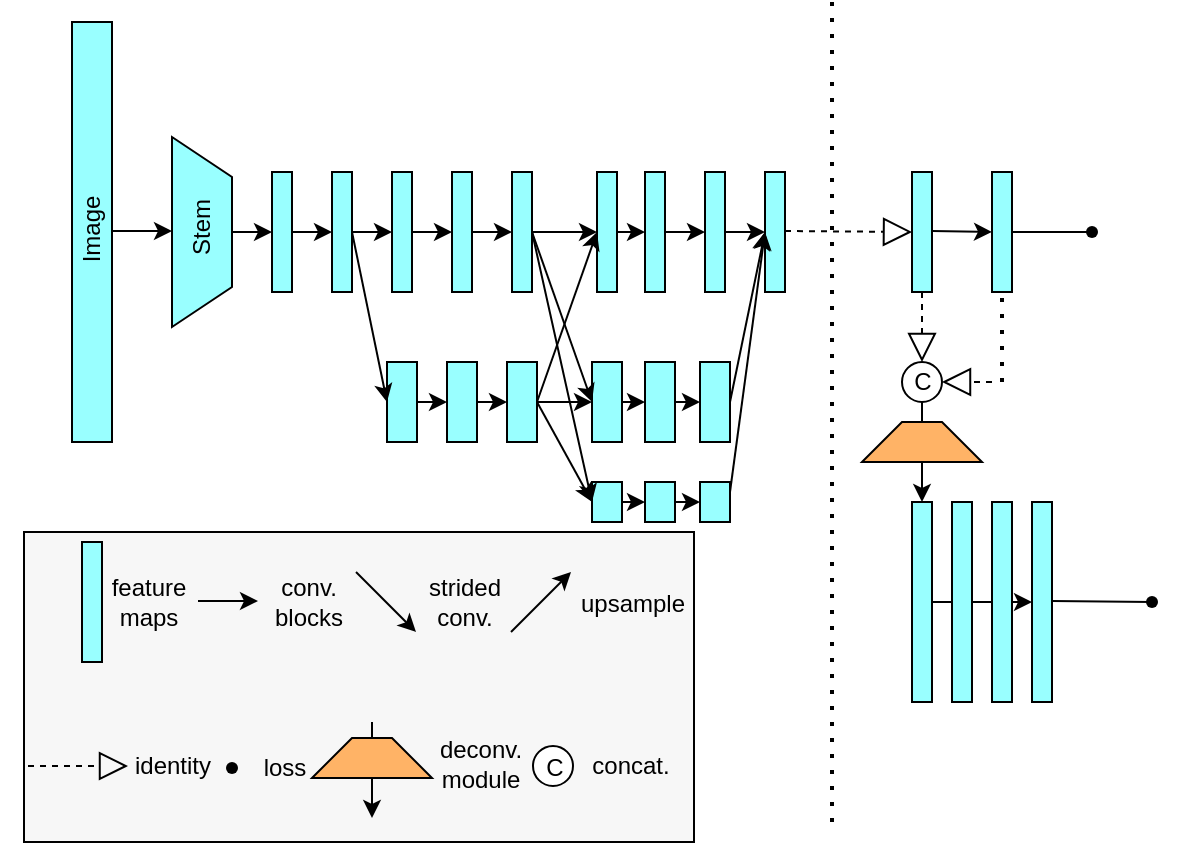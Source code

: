 <mxfile version="20.5.1" type="github">
  <diagram id="y7Tzce6V953UnGqiBODy" name="第 1 页">
    <mxGraphModel dx="704" dy="633" grid="1" gridSize="10" guides="1" tooltips="1" connect="1" arrows="1" fold="1" page="1" pageScale="1" pageWidth="827" pageHeight="1169" math="0" shadow="0">
      <root>
        <mxCell id="0" />
        <mxCell id="1" parent="0" />
        <mxCell id="uJVuhmTzln1EmqS2y94v-161" value="" style="rounded=0;whiteSpace=wrap;html=1;fillColor=#F7F7F7;" vertex="1" parent="1">
          <mxGeometry x="46" y="435" width="335" height="155" as="geometry" />
        </mxCell>
        <mxCell id="uJVuhmTzln1EmqS2y94v-1" value="" style="rounded=0;whiteSpace=wrap;html=1;fillColor=#99FFFF;" vertex="1" parent="1">
          <mxGeometry x="70" y="180" width="20" height="210" as="geometry" />
        </mxCell>
        <mxCell id="uJVuhmTzln1EmqS2y94v-39" style="edgeStyle=orthogonalEdgeStyle;rounded=0;orthogonalLoop=1;jettySize=auto;html=1;exitX=0.5;exitY=0;exitDx=0;exitDy=0;entryX=0;entryY=0.5;entryDx=0;entryDy=0;" edge="1" parent="1" source="uJVuhmTzln1EmqS2y94v-5" target="uJVuhmTzln1EmqS2y94v-26">
          <mxGeometry relative="1" as="geometry" />
        </mxCell>
        <mxCell id="uJVuhmTzln1EmqS2y94v-5" value="" style="shape=trapezoid;perimeter=trapezoidPerimeter;whiteSpace=wrap;html=1;fixedSize=1;direction=south;fillColor=#99FFFF;" vertex="1" parent="1">
          <mxGeometry x="120" y="237.5" width="30" height="95" as="geometry" />
        </mxCell>
        <mxCell id="uJVuhmTzln1EmqS2y94v-8" value="" style="endArrow=classic;html=1;rounded=0;exitX=1;exitY=0.5;exitDx=0;exitDy=0;" edge="1" parent="1">
          <mxGeometry width="50" height="50" relative="1" as="geometry">
            <mxPoint x="90" y="284.5" as="sourcePoint" />
            <mxPoint x="120" y="284.5" as="targetPoint" />
          </mxGeometry>
        </mxCell>
        <mxCell id="uJVuhmTzln1EmqS2y94v-20" value="" style="endArrow=classic;html=1;rounded=0;exitX=1;exitY=0.5;exitDx=0;exitDy=0;entryX=0;entryY=0.5;entryDx=0;entryDy=0;" edge="1" parent="1" target="uJVuhmTzln1EmqS2y94v-95">
          <mxGeometry width="50" height="50" relative="1" as="geometry">
            <mxPoint x="500" y="284.5" as="sourcePoint" />
            <mxPoint x="520" y="285" as="targetPoint" />
          </mxGeometry>
        </mxCell>
        <mxCell id="uJVuhmTzln1EmqS2y94v-40" style="edgeStyle=orthogonalEdgeStyle;rounded=0;orthogonalLoop=1;jettySize=auto;html=1;exitX=1;exitY=0.5;exitDx=0;exitDy=0;entryX=0;entryY=0.5;entryDx=0;entryDy=0;" edge="1" parent="1" source="uJVuhmTzln1EmqS2y94v-26" target="uJVuhmTzln1EmqS2y94v-30">
          <mxGeometry relative="1" as="geometry" />
        </mxCell>
        <mxCell id="uJVuhmTzln1EmqS2y94v-26" value="" style="rounded=0;whiteSpace=wrap;html=1;fillColor=#99FFFF;" vertex="1" parent="1">
          <mxGeometry x="170" y="255" width="10" height="60" as="geometry" />
        </mxCell>
        <mxCell id="uJVuhmTzln1EmqS2y94v-62" style="edgeStyle=orthogonalEdgeStyle;rounded=0;orthogonalLoop=1;jettySize=auto;html=1;exitX=1;exitY=0.5;exitDx=0;exitDy=0;entryX=0;entryY=0.5;entryDx=0;entryDy=0;" edge="1" parent="1" source="uJVuhmTzln1EmqS2y94v-29" target="uJVuhmTzln1EmqS2y94v-52">
          <mxGeometry relative="1" as="geometry" />
        </mxCell>
        <mxCell id="uJVuhmTzln1EmqS2y94v-29" value="" style="rounded=0;whiteSpace=wrap;html=1;fillColor=#99FFFF;" vertex="1" parent="1">
          <mxGeometry x="227.5" y="350" width="15" height="40" as="geometry" />
        </mxCell>
        <mxCell id="uJVuhmTzln1EmqS2y94v-41" style="edgeStyle=orthogonalEdgeStyle;rounded=0;orthogonalLoop=1;jettySize=auto;html=1;exitX=1;exitY=0.5;exitDx=0;exitDy=0;entryX=0;entryY=0.5;entryDx=0;entryDy=0;" edge="1" parent="1" source="uJVuhmTzln1EmqS2y94v-30" target="uJVuhmTzln1EmqS2y94v-31">
          <mxGeometry relative="1" as="geometry" />
        </mxCell>
        <mxCell id="uJVuhmTzln1EmqS2y94v-30" value="" style="rounded=0;whiteSpace=wrap;html=1;fillColor=#99FFFF;" vertex="1" parent="1">
          <mxGeometry x="200" y="255" width="10" height="60" as="geometry" />
        </mxCell>
        <mxCell id="uJVuhmTzln1EmqS2y94v-42" style="edgeStyle=orthogonalEdgeStyle;rounded=0;orthogonalLoop=1;jettySize=auto;html=1;exitX=1;exitY=0.5;exitDx=0;exitDy=0;entryX=0;entryY=0.5;entryDx=0;entryDy=0;" edge="1" parent="1" source="uJVuhmTzln1EmqS2y94v-31" target="uJVuhmTzln1EmqS2y94v-32">
          <mxGeometry relative="1" as="geometry" />
        </mxCell>
        <mxCell id="uJVuhmTzln1EmqS2y94v-31" value="" style="rounded=0;whiteSpace=wrap;html=1;fillColor=#99FFFF;" vertex="1" parent="1">
          <mxGeometry x="230" y="255" width="10" height="60" as="geometry" />
        </mxCell>
        <mxCell id="uJVuhmTzln1EmqS2y94v-43" style="edgeStyle=orthogonalEdgeStyle;rounded=0;orthogonalLoop=1;jettySize=auto;html=1;exitX=1;exitY=0.5;exitDx=0;exitDy=0;entryX=0;entryY=0.5;entryDx=0;entryDy=0;" edge="1" parent="1" source="uJVuhmTzln1EmqS2y94v-32" target="uJVuhmTzln1EmqS2y94v-33">
          <mxGeometry relative="1" as="geometry" />
        </mxCell>
        <mxCell id="uJVuhmTzln1EmqS2y94v-32" value="" style="rounded=0;whiteSpace=wrap;html=1;fillColor=#99FFFF;" vertex="1" parent="1">
          <mxGeometry x="260" y="255" width="10" height="60" as="geometry" />
        </mxCell>
        <mxCell id="uJVuhmTzln1EmqS2y94v-44" style="edgeStyle=orthogonalEdgeStyle;rounded=0;orthogonalLoop=1;jettySize=auto;html=1;exitX=1;exitY=0.5;exitDx=0;exitDy=0;entryX=0;entryY=0.5;entryDx=0;entryDy=0;" edge="1" parent="1" source="uJVuhmTzln1EmqS2y94v-33" target="uJVuhmTzln1EmqS2y94v-34">
          <mxGeometry relative="1" as="geometry" />
        </mxCell>
        <mxCell id="uJVuhmTzln1EmqS2y94v-33" value="" style="rounded=0;whiteSpace=wrap;html=1;fillColor=#99FFFF;" vertex="1" parent="1">
          <mxGeometry x="290" y="255" width="10" height="60" as="geometry" />
        </mxCell>
        <mxCell id="uJVuhmTzln1EmqS2y94v-51" style="edgeStyle=orthogonalEdgeStyle;rounded=0;orthogonalLoop=1;jettySize=auto;html=1;exitX=1;exitY=0.5;exitDx=0;exitDy=0;entryX=0;entryY=0.5;entryDx=0;entryDy=0;" edge="1" parent="1" source="uJVuhmTzln1EmqS2y94v-34" target="uJVuhmTzln1EmqS2y94v-46">
          <mxGeometry relative="1" as="geometry" />
        </mxCell>
        <mxCell id="uJVuhmTzln1EmqS2y94v-34" value="" style="rounded=0;whiteSpace=wrap;html=1;fillColor=#99FFFF;" vertex="1" parent="1">
          <mxGeometry x="332.5" y="255" width="10" height="60" as="geometry" />
        </mxCell>
        <mxCell id="uJVuhmTzln1EmqS2y94v-45" style="edgeStyle=orthogonalEdgeStyle;rounded=0;orthogonalLoop=1;jettySize=auto;html=1;exitX=1;exitY=0.5;exitDx=0;exitDy=0;entryX=0;entryY=0.5;entryDx=0;entryDy=0;" edge="1" parent="1" source="uJVuhmTzln1EmqS2y94v-46" target="uJVuhmTzln1EmqS2y94v-48">
          <mxGeometry relative="1" as="geometry" />
        </mxCell>
        <mxCell id="uJVuhmTzln1EmqS2y94v-46" value="" style="rounded=0;whiteSpace=wrap;html=1;fillColor=#99FFFF;" vertex="1" parent="1">
          <mxGeometry x="356.5" y="255" width="10" height="60" as="geometry" />
        </mxCell>
        <mxCell id="uJVuhmTzln1EmqS2y94v-47" style="edgeStyle=orthogonalEdgeStyle;rounded=0;orthogonalLoop=1;jettySize=auto;html=1;exitX=1;exitY=0.5;exitDx=0;exitDy=0;entryX=0;entryY=0.5;entryDx=0;entryDy=0;" edge="1" parent="1" source="uJVuhmTzln1EmqS2y94v-48" target="uJVuhmTzln1EmqS2y94v-49">
          <mxGeometry relative="1" as="geometry" />
        </mxCell>
        <mxCell id="uJVuhmTzln1EmqS2y94v-48" value="" style="rounded=0;whiteSpace=wrap;html=1;fillColor=#99FFFF;" vertex="1" parent="1">
          <mxGeometry x="386.5" y="255" width="10" height="60" as="geometry" />
        </mxCell>
        <mxCell id="uJVuhmTzln1EmqS2y94v-49" value="" style="rounded=0;whiteSpace=wrap;html=1;fillColor=#99FFFF;" vertex="1" parent="1">
          <mxGeometry x="416.5" y="255" width="10" height="60" as="geometry" />
        </mxCell>
        <mxCell id="uJVuhmTzln1EmqS2y94v-63" style="edgeStyle=orthogonalEdgeStyle;rounded=0;orthogonalLoop=1;jettySize=auto;html=1;exitX=1;exitY=0.5;exitDx=0;exitDy=0;entryX=0;entryY=0.5;entryDx=0;entryDy=0;" edge="1" parent="1" source="uJVuhmTzln1EmqS2y94v-52" target="uJVuhmTzln1EmqS2y94v-53">
          <mxGeometry relative="1" as="geometry" />
        </mxCell>
        <mxCell id="uJVuhmTzln1EmqS2y94v-52" value="" style="rounded=0;whiteSpace=wrap;html=1;fillColor=#99FFFF;" vertex="1" parent="1">
          <mxGeometry x="257.5" y="350" width="15" height="40" as="geometry" />
        </mxCell>
        <mxCell id="uJVuhmTzln1EmqS2y94v-64" style="edgeStyle=orthogonalEdgeStyle;rounded=0;orthogonalLoop=1;jettySize=auto;html=1;exitX=1;exitY=0.5;exitDx=0;exitDy=0;entryX=0;entryY=0.5;entryDx=0;entryDy=0;" edge="1" parent="1" source="uJVuhmTzln1EmqS2y94v-53" target="uJVuhmTzln1EmqS2y94v-54">
          <mxGeometry relative="1" as="geometry" />
        </mxCell>
        <mxCell id="uJVuhmTzln1EmqS2y94v-53" value="" style="rounded=0;whiteSpace=wrap;html=1;fillColor=#99FFFF;" vertex="1" parent="1">
          <mxGeometry x="287.5" y="350" width="15" height="40" as="geometry" />
        </mxCell>
        <mxCell id="uJVuhmTzln1EmqS2y94v-65" style="edgeStyle=orthogonalEdgeStyle;rounded=0;orthogonalLoop=1;jettySize=auto;html=1;exitX=1;exitY=0.5;exitDx=0;exitDy=0;entryX=0;entryY=0.5;entryDx=0;entryDy=0;" edge="1" parent="1" source="uJVuhmTzln1EmqS2y94v-54" target="uJVuhmTzln1EmqS2y94v-55">
          <mxGeometry relative="1" as="geometry" />
        </mxCell>
        <mxCell id="uJVuhmTzln1EmqS2y94v-54" value="" style="rounded=0;whiteSpace=wrap;html=1;fillColor=#99FFFF;" vertex="1" parent="1">
          <mxGeometry x="330" y="350" width="15" height="40" as="geometry" />
        </mxCell>
        <mxCell id="uJVuhmTzln1EmqS2y94v-66" style="edgeStyle=orthogonalEdgeStyle;rounded=0;orthogonalLoop=1;jettySize=auto;html=1;exitX=1;exitY=0.5;exitDx=0;exitDy=0;entryX=0;entryY=0.5;entryDx=0;entryDy=0;" edge="1" parent="1" source="uJVuhmTzln1EmqS2y94v-55" target="uJVuhmTzln1EmqS2y94v-56">
          <mxGeometry relative="1" as="geometry" />
        </mxCell>
        <mxCell id="uJVuhmTzln1EmqS2y94v-55" value="" style="rounded=0;whiteSpace=wrap;html=1;fillColor=#99FFFF;" vertex="1" parent="1">
          <mxGeometry x="356.5" y="350" width="15" height="40" as="geometry" />
        </mxCell>
        <mxCell id="uJVuhmTzln1EmqS2y94v-56" value="" style="rounded=0;whiteSpace=wrap;html=1;fillColor=#99FFFF;" vertex="1" parent="1">
          <mxGeometry x="384" y="350" width="15" height="40" as="geometry" />
        </mxCell>
        <mxCell id="uJVuhmTzln1EmqS2y94v-71" style="edgeStyle=orthogonalEdgeStyle;rounded=0;orthogonalLoop=1;jettySize=auto;html=1;exitX=1;exitY=0.5;exitDx=0;exitDy=0;entryX=0;entryY=0.5;entryDx=0;entryDy=0;" edge="1" parent="1" source="uJVuhmTzln1EmqS2y94v-57" target="uJVuhmTzln1EmqS2y94v-69">
          <mxGeometry relative="1" as="geometry" />
        </mxCell>
        <mxCell id="uJVuhmTzln1EmqS2y94v-57" value="" style="rounded=0;whiteSpace=wrap;html=1;fillColor=#99FFFF;" vertex="1" parent="1">
          <mxGeometry x="330" y="410" width="15" height="20" as="geometry" />
        </mxCell>
        <mxCell id="uJVuhmTzln1EmqS2y94v-61" value="" style="endArrow=classic;html=1;rounded=0;exitX=1;exitY=0.5;exitDx=0;exitDy=0;entryX=0;entryY=0.5;entryDx=0;entryDy=0;" edge="1" parent="1" source="uJVuhmTzln1EmqS2y94v-30" target="uJVuhmTzln1EmqS2y94v-29">
          <mxGeometry width="50" height="50" relative="1" as="geometry">
            <mxPoint x="370" y="350" as="sourcePoint" />
            <mxPoint x="420" y="300" as="targetPoint" />
          </mxGeometry>
        </mxCell>
        <mxCell id="uJVuhmTzln1EmqS2y94v-72" style="edgeStyle=orthogonalEdgeStyle;rounded=0;orthogonalLoop=1;jettySize=auto;html=1;exitX=1;exitY=0.5;exitDx=0;exitDy=0;entryX=0;entryY=0.5;entryDx=0;entryDy=0;" edge="1" parent="1" source="uJVuhmTzln1EmqS2y94v-69" target="uJVuhmTzln1EmqS2y94v-70">
          <mxGeometry relative="1" as="geometry" />
        </mxCell>
        <mxCell id="uJVuhmTzln1EmqS2y94v-69" value="" style="rounded=0;whiteSpace=wrap;html=1;fillColor=#99FFFF;" vertex="1" parent="1">
          <mxGeometry x="356.5" y="410" width="15" height="20" as="geometry" />
        </mxCell>
        <mxCell id="uJVuhmTzln1EmqS2y94v-70" value="" style="rounded=0;whiteSpace=wrap;html=1;fillColor=#99FFFF;" vertex="1" parent="1">
          <mxGeometry x="384" y="410" width="15" height="20" as="geometry" />
        </mxCell>
        <mxCell id="uJVuhmTzln1EmqS2y94v-118" style="edgeStyle=orthogonalEdgeStyle;rounded=0;orthogonalLoop=1;jettySize=auto;html=1;exitX=1;exitY=0.5;exitDx=0;exitDy=0;entryX=0;entryY=0.5;entryDx=0;entryDy=0;" edge="1" parent="1" source="uJVuhmTzln1EmqS2y94v-75" target="uJVuhmTzln1EmqS2y94v-115">
          <mxGeometry relative="1" as="geometry" />
        </mxCell>
        <mxCell id="uJVuhmTzln1EmqS2y94v-75" value="" style="rounded=0;whiteSpace=wrap;html=1;fillColor=#99FFFF;" vertex="1" parent="1">
          <mxGeometry x="490" y="420" width="10" height="100" as="geometry" />
        </mxCell>
        <mxCell id="uJVuhmTzln1EmqS2y94v-76" value="" style="endArrow=classic;html=1;rounded=0;exitX=1;exitY=0.5;exitDx=0;exitDy=0;entryX=0;entryY=0.5;entryDx=0;entryDy=0;" edge="1" parent="1" source="uJVuhmTzln1EmqS2y94v-33" target="uJVuhmTzln1EmqS2y94v-54">
          <mxGeometry width="50" height="50" relative="1" as="geometry">
            <mxPoint x="370" y="350" as="sourcePoint" />
            <mxPoint x="420" y="300" as="targetPoint" />
          </mxGeometry>
        </mxCell>
        <mxCell id="uJVuhmTzln1EmqS2y94v-77" value="" style="endArrow=classic;html=1;rounded=0;exitX=1;exitY=0.5;exitDx=0;exitDy=0;entryX=0;entryY=0.5;entryDx=0;entryDy=0;" edge="1" parent="1" source="uJVuhmTzln1EmqS2y94v-33" target="uJVuhmTzln1EmqS2y94v-57">
          <mxGeometry width="50" height="50" relative="1" as="geometry">
            <mxPoint x="370" y="350" as="sourcePoint" />
            <mxPoint x="420" y="300" as="targetPoint" />
          </mxGeometry>
        </mxCell>
        <mxCell id="uJVuhmTzln1EmqS2y94v-78" value="" style="endArrow=classic;html=1;rounded=0;exitX=1;exitY=0.5;exitDx=0;exitDy=0;entryX=0;entryY=0.5;entryDx=0;entryDy=0;" edge="1" parent="1" source="uJVuhmTzln1EmqS2y94v-53" target="uJVuhmTzln1EmqS2y94v-34">
          <mxGeometry width="50" height="50" relative="1" as="geometry">
            <mxPoint x="370" y="350" as="sourcePoint" />
            <mxPoint x="420" y="300" as="targetPoint" />
          </mxGeometry>
        </mxCell>
        <mxCell id="uJVuhmTzln1EmqS2y94v-79" value="" style="endArrow=classic;html=1;rounded=0;exitX=1;exitY=0.5;exitDx=0;exitDy=0;entryX=0;entryY=0.5;entryDx=0;entryDy=0;" edge="1" parent="1" source="uJVuhmTzln1EmqS2y94v-53" target="uJVuhmTzln1EmqS2y94v-57">
          <mxGeometry width="50" height="50" relative="1" as="geometry">
            <mxPoint x="370" y="350" as="sourcePoint" />
            <mxPoint x="420" y="300" as="targetPoint" />
          </mxGeometry>
        </mxCell>
        <mxCell id="uJVuhmTzln1EmqS2y94v-81" value="" style="endArrow=classic;html=1;rounded=0;exitX=1;exitY=0.5;exitDx=0;exitDy=0;entryX=0;entryY=0.5;entryDx=0;entryDy=0;" edge="1" parent="1" source="uJVuhmTzln1EmqS2y94v-56" target="uJVuhmTzln1EmqS2y94v-49">
          <mxGeometry width="50" height="50" relative="1" as="geometry">
            <mxPoint x="382.5" y="350" as="sourcePoint" />
            <mxPoint x="432.5" y="300" as="targetPoint" />
          </mxGeometry>
        </mxCell>
        <mxCell id="uJVuhmTzln1EmqS2y94v-82" value="" style="endArrow=classic;html=1;rounded=0;exitX=1;exitY=0.25;exitDx=0;exitDy=0;entryX=0;entryY=0.5;entryDx=0;entryDy=0;" edge="1" parent="1" source="uJVuhmTzln1EmqS2y94v-70" target="uJVuhmTzln1EmqS2y94v-49">
          <mxGeometry width="50" height="50" relative="1" as="geometry">
            <mxPoint x="382.5" y="350" as="sourcePoint" />
            <mxPoint x="432.5" y="300" as="targetPoint" />
          </mxGeometry>
        </mxCell>
        <mxCell id="uJVuhmTzln1EmqS2y94v-89" value="" style="endArrow=block;dashed=1;endFill=0;endSize=12;html=1;rounded=0;" edge="1" parent="1">
          <mxGeometry width="160" relative="1" as="geometry">
            <mxPoint x="426.5" y="284.5" as="sourcePoint" />
            <mxPoint x="490" y="285" as="targetPoint" />
          </mxGeometry>
        </mxCell>
        <mxCell id="uJVuhmTzln1EmqS2y94v-90" value="" style="endArrow=none;dashed=1;html=1;dashPattern=1 3;strokeWidth=2;rounded=0;" edge="1" parent="1">
          <mxGeometry width="50" height="50" relative="1" as="geometry">
            <mxPoint x="450" y="580" as="sourcePoint" />
            <mxPoint x="450" y="170" as="targetPoint" />
          </mxGeometry>
        </mxCell>
        <mxCell id="uJVuhmTzln1EmqS2y94v-91" value="" style="rounded=0;whiteSpace=wrap;html=1;fillColor=#99FFFF;" vertex="1" parent="1">
          <mxGeometry x="490" y="255" width="10" height="60" as="geometry" />
        </mxCell>
        <mxCell id="uJVuhmTzln1EmqS2y94v-95" value="" style="rounded=0;whiteSpace=wrap;html=1;fillColor=#99FFFF;" vertex="1" parent="1">
          <mxGeometry x="530" y="255" width="10" height="60" as="geometry" />
        </mxCell>
        <mxCell id="uJVuhmTzln1EmqS2y94v-100" value="" style="shape=waypoint;sketch=0;fillStyle=solid;size=6;pointerEvents=1;points=[];fillColor=none;resizable=0;rotatable=0;perimeter=centerPerimeter;snapToPoint=1;" vertex="1" parent="1">
          <mxGeometry x="560" y="265" width="40" height="40" as="geometry" />
        </mxCell>
        <mxCell id="uJVuhmTzln1EmqS2y94v-104" value="" style="endArrow=block;dashed=1;endFill=0;endSize=12;html=1;rounded=0;exitX=0.5;exitY=1;exitDx=0;exitDy=0;" edge="1" parent="1" source="uJVuhmTzln1EmqS2y94v-91">
          <mxGeometry width="160" relative="1" as="geometry">
            <mxPoint x="510" y="380" as="sourcePoint" />
            <mxPoint x="495" y="350" as="targetPoint" />
          </mxGeometry>
        </mxCell>
        <mxCell id="uJVuhmTzln1EmqS2y94v-105" value="" style="ellipse;whiteSpace=wrap;html=1;aspect=fixed;" vertex="1" parent="1">
          <mxGeometry x="485" y="350" width="20" height="20" as="geometry" />
        </mxCell>
        <mxCell id="uJVuhmTzln1EmqS2y94v-106" value="" style="endArrow=none;dashed=1;html=1;dashPattern=1 3;strokeWidth=2;rounded=0;entryX=0.5;entryY=1;entryDx=0;entryDy=0;" edge="1" parent="1" target="uJVuhmTzln1EmqS2y94v-95">
          <mxGeometry width="50" height="50" relative="1" as="geometry">
            <mxPoint x="535" y="360" as="sourcePoint" />
            <mxPoint x="610" y="345" as="targetPoint" />
          </mxGeometry>
        </mxCell>
        <mxCell id="uJVuhmTzln1EmqS2y94v-107" value="" style="endArrow=block;dashed=1;endFill=0;endSize=12;html=1;rounded=0;entryX=1;entryY=0.5;entryDx=0;entryDy=0;" edge="1" parent="1" target="uJVuhmTzln1EmqS2y94v-105">
          <mxGeometry width="160" relative="1" as="geometry">
            <mxPoint x="530" y="360" as="sourcePoint" />
            <mxPoint x="680" y="449.5" as="targetPoint" />
          </mxGeometry>
        </mxCell>
        <mxCell id="uJVuhmTzln1EmqS2y94v-108" value="" style="endArrow=classic;html=1;rounded=0;exitX=0.5;exitY=1;exitDx=0;exitDy=0;startArrow=none;" edge="1" parent="1" source="uJVuhmTzln1EmqS2y94v-109">
          <mxGeometry width="50" height="50" relative="1" as="geometry">
            <mxPoint x="570" y="430" as="sourcePoint" />
            <mxPoint x="495" y="420" as="targetPoint" />
          </mxGeometry>
        </mxCell>
        <mxCell id="uJVuhmTzln1EmqS2y94v-109" value="" style="shape=trapezoid;perimeter=trapezoidPerimeter;whiteSpace=wrap;html=1;fixedSize=1;fillColor=#FFB366;" vertex="1" parent="1">
          <mxGeometry x="465" y="380" width="60" height="20" as="geometry" />
        </mxCell>
        <mxCell id="uJVuhmTzln1EmqS2y94v-110" value="" style="endArrow=none;html=1;rounded=0;exitX=0.5;exitY=1;exitDx=0;exitDy=0;startArrow=none;" edge="1" parent="1" source="uJVuhmTzln1EmqS2y94v-158" target="uJVuhmTzln1EmqS2y94v-109">
          <mxGeometry width="50" height="50" relative="1" as="geometry">
            <mxPoint x="495" y="370" as="sourcePoint" />
            <mxPoint x="495" y="420" as="targetPoint" />
          </mxGeometry>
        </mxCell>
        <mxCell id="uJVuhmTzln1EmqS2y94v-111" value="" style="rounded=0;whiteSpace=wrap;html=1;fillColor=#99FFFF;" vertex="1" parent="1">
          <mxGeometry x="510" y="420" width="10" height="100" as="geometry" />
        </mxCell>
        <mxCell id="uJVuhmTzln1EmqS2y94v-114" value="" style="rounded=0;whiteSpace=wrap;html=1;fillColor=#99FFFF;" vertex="1" parent="1">
          <mxGeometry x="530" y="420" width="10" height="100" as="geometry" />
        </mxCell>
        <mxCell id="uJVuhmTzln1EmqS2y94v-115" value="" style="rounded=0;whiteSpace=wrap;html=1;fillColor=#99FFFF;" vertex="1" parent="1">
          <mxGeometry x="550" y="420" width="10" height="100" as="geometry" />
        </mxCell>
        <mxCell id="uJVuhmTzln1EmqS2y94v-119" value="" style="endArrow=none;html=1;rounded=0;entryX=0.5;entryY=0.492;entryDx=0;entryDy=0;entryPerimeter=0;startArrow=none;" edge="1" parent="1" source="uJVuhmTzln1EmqS2y94v-120">
          <mxGeometry width="50" height="50" relative="1" as="geometry">
            <mxPoint x="560" y="469.5" as="sourcePoint" />
            <mxPoint x="610" y="469.5" as="targetPoint" />
          </mxGeometry>
        </mxCell>
        <mxCell id="uJVuhmTzln1EmqS2y94v-120" value="" style="shape=waypoint;sketch=0;fillStyle=solid;size=6;pointerEvents=1;points=[];fillColor=none;resizable=0;rotatable=0;perimeter=centerPerimeter;snapToPoint=1;" vertex="1" parent="1">
          <mxGeometry x="590" y="450" width="40" height="40" as="geometry" />
        </mxCell>
        <mxCell id="uJVuhmTzln1EmqS2y94v-121" value="" style="endArrow=none;html=1;rounded=0;entryDx=0;entryDy=0;entryPerimeter=0;" edge="1" parent="1" target="uJVuhmTzln1EmqS2y94v-120">
          <mxGeometry width="50" height="50" relative="1" as="geometry">
            <mxPoint x="560" y="469.5" as="sourcePoint" />
            <mxPoint x="610" y="469.5" as="targetPoint" />
          </mxGeometry>
        </mxCell>
        <mxCell id="uJVuhmTzln1EmqS2y94v-123" value="" style="endArrow=none;html=1;rounded=0;exitX=1;exitY=0.5;exitDx=0;exitDy=0;" edge="1" parent="1" source="uJVuhmTzln1EmqS2y94v-95">
          <mxGeometry width="50" height="50" relative="1" as="geometry">
            <mxPoint x="630" y="332.5" as="sourcePoint" />
            <mxPoint x="580" y="285" as="targetPoint" />
          </mxGeometry>
        </mxCell>
        <mxCell id="uJVuhmTzln1EmqS2y94v-125" value="" style="rounded=0;whiteSpace=wrap;html=1;fillColor=#99FFFF;" vertex="1" parent="1">
          <mxGeometry x="75" y="440" width="10" height="60" as="geometry" />
        </mxCell>
        <mxCell id="uJVuhmTzln1EmqS2y94v-126" value="" style="endArrow=classic;html=1;rounded=0;" edge="1" parent="1">
          <mxGeometry width="50" height="50" relative="1" as="geometry">
            <mxPoint x="133" y="469.5" as="sourcePoint" />
            <mxPoint x="163" y="469.5" as="targetPoint" />
          </mxGeometry>
        </mxCell>
        <mxCell id="uJVuhmTzln1EmqS2y94v-127" value="" style="endArrow=classic;html=1;rounded=0;" edge="1" parent="1">
          <mxGeometry width="50" height="50" relative="1" as="geometry">
            <mxPoint x="212" y="455" as="sourcePoint" />
            <mxPoint x="242" y="485" as="targetPoint" />
          </mxGeometry>
        </mxCell>
        <mxCell id="uJVuhmTzln1EmqS2y94v-128" value="" style="endArrow=classic;html=1;rounded=0;" edge="1" parent="1">
          <mxGeometry width="50" height="50" relative="1" as="geometry">
            <mxPoint x="289.5" y="485" as="sourcePoint" />
            <mxPoint x="319.5" y="455" as="targetPoint" />
          </mxGeometry>
        </mxCell>
        <mxCell id="uJVuhmTzln1EmqS2y94v-130" value="" style="endArrow=block;dashed=1;endFill=0;endSize=12;html=1;rounded=0;" edge="1" parent="1">
          <mxGeometry width="160" relative="1" as="geometry">
            <mxPoint x="48" y="552" as="sourcePoint" />
            <mxPoint x="98" y="552" as="targetPoint" />
          </mxGeometry>
        </mxCell>
        <mxCell id="uJVuhmTzln1EmqS2y94v-131" value="" style="shape=waypoint;sketch=0;fillStyle=solid;size=6;pointerEvents=1;points=[];fillColor=none;resizable=0;rotatable=0;perimeter=centerPerimeter;snapToPoint=1;" vertex="1" parent="1">
          <mxGeometry x="130" y="533" width="40" height="40" as="geometry" />
        </mxCell>
        <mxCell id="uJVuhmTzln1EmqS2y94v-133" value="" style="ellipse;whiteSpace=wrap;html=1;aspect=fixed;" vertex="1" parent="1">
          <mxGeometry x="300.5" y="542" width="20" height="20" as="geometry" />
        </mxCell>
        <mxCell id="uJVuhmTzln1EmqS2y94v-134" value="feature&lt;br&gt;maps" style="text;html=1;resizable=0;autosize=1;align=center;verticalAlign=middle;points=[];fillColor=none;strokeColor=none;rounded=0;" vertex="1" parent="1">
          <mxGeometry x="78" y="450" width="60" height="40" as="geometry" />
        </mxCell>
        <mxCell id="uJVuhmTzln1EmqS2y94v-137" value="conv.&lt;br&gt;blocks" style="text;html=1;resizable=0;autosize=1;align=center;verticalAlign=middle;points=[];fillColor=none;strokeColor=none;rounded=0;" vertex="1" parent="1">
          <mxGeometry x="158" y="450" width="60" height="40" as="geometry" />
        </mxCell>
        <mxCell id="uJVuhmTzln1EmqS2y94v-138" value="strided&lt;br&gt;conv." style="text;html=1;resizable=0;autosize=1;align=center;verticalAlign=middle;points=[];fillColor=none;strokeColor=none;rounded=0;" vertex="1" parent="1">
          <mxGeometry x="236" y="450" width="60" height="40" as="geometry" />
        </mxCell>
        <mxCell id="uJVuhmTzln1EmqS2y94v-141" value="upsample" style="text;html=1;resizable=0;autosize=1;align=center;verticalAlign=middle;points=[];fillColor=none;strokeColor=none;rounded=0;" vertex="1" parent="1">
          <mxGeometry x="310" y="456" width="80" height="30" as="geometry" />
        </mxCell>
        <mxCell id="uJVuhmTzln1EmqS2y94v-142" value="identity" style="text;html=1;resizable=0;autosize=1;align=center;verticalAlign=middle;points=[];fillColor=none;strokeColor=none;rounded=0;" vertex="1" parent="1">
          <mxGeometry x="90" y="537" width="60" height="30" as="geometry" />
        </mxCell>
        <mxCell id="uJVuhmTzln1EmqS2y94v-143" value="loss" style="text;html=1;resizable=0;autosize=1;align=center;verticalAlign=middle;points=[];fillColor=none;strokeColor=none;rounded=0;" vertex="1" parent="1">
          <mxGeometry x="156" y="538" width="40" height="30" as="geometry" />
        </mxCell>
        <mxCell id="uJVuhmTzln1EmqS2y94v-148" value="deconv.&lt;br&gt;module" style="text;html=1;resizable=0;autosize=1;align=center;verticalAlign=middle;points=[];fillColor=none;strokeColor=none;rounded=0;" vertex="1" parent="1">
          <mxGeometry x="244" y="531" width="60" height="40" as="geometry" />
        </mxCell>
        <mxCell id="uJVuhmTzln1EmqS2y94v-149" value="" style="endArrow=classic;html=1;rounded=0;startArrow=none;" edge="1" parent="1">
          <mxGeometry width="50" height="50" relative="1" as="geometry">
            <mxPoint x="220" y="556" as="sourcePoint" />
            <mxPoint x="220" y="578" as="targetPoint" />
          </mxGeometry>
        </mxCell>
        <mxCell id="uJVuhmTzln1EmqS2y94v-150" value="" style="shape=trapezoid;perimeter=trapezoidPerimeter;whiteSpace=wrap;html=1;fixedSize=1;fillColor=#FFB366;" vertex="1" parent="1">
          <mxGeometry x="190" y="538" width="60" height="20" as="geometry" />
        </mxCell>
        <mxCell id="uJVuhmTzln1EmqS2y94v-151" value="" style="endArrow=none;html=1;rounded=0;" edge="1" parent="1" target="uJVuhmTzln1EmqS2y94v-150">
          <mxGeometry width="50" height="50" relative="1" as="geometry">
            <mxPoint x="220" y="530" as="sourcePoint" />
            <mxPoint x="220" y="580" as="targetPoint" />
          </mxGeometry>
        </mxCell>
        <mxCell id="uJVuhmTzln1EmqS2y94v-152" value="concat." style="text;html=1;resizable=0;autosize=1;align=center;verticalAlign=middle;points=[];fillColor=none;strokeColor=none;rounded=0;" vertex="1" parent="1">
          <mxGeometry x="318.5" y="537" width="60" height="30" as="geometry" />
        </mxCell>
        <mxCell id="uJVuhmTzln1EmqS2y94v-153" value="Image" style="text;html=1;resizable=0;autosize=1;align=center;verticalAlign=middle;points=[];fillColor=none;strokeColor=none;rounded=0;rotation=270;" vertex="1" parent="1">
          <mxGeometry x="50" y="269" width="60" height="30" as="geometry" />
        </mxCell>
        <mxCell id="uJVuhmTzln1EmqS2y94v-156" value="Stem" style="text;html=1;resizable=0;autosize=1;align=center;verticalAlign=middle;points=[];fillColor=none;strokeColor=none;rounded=0;rotation=270;" vertex="1" parent="1">
          <mxGeometry x="110" y="268" width="50" height="30" as="geometry" />
        </mxCell>
        <mxCell id="uJVuhmTzln1EmqS2y94v-157" value="C" style="text;html=1;resizable=0;autosize=1;align=center;verticalAlign=middle;points=[];fillColor=none;strokeColor=none;rounded=0;" vertex="1" parent="1">
          <mxGeometry x="295.5" y="538" width="30" height="30" as="geometry" />
        </mxCell>
        <mxCell id="uJVuhmTzln1EmqS2y94v-158" value="C" style="text;html=1;resizable=0;autosize=1;align=center;verticalAlign=middle;points=[];fillColor=none;strokeColor=none;rounded=0;" vertex="1" parent="1">
          <mxGeometry x="480" y="345" width="30" height="30" as="geometry" />
        </mxCell>
        <mxCell id="uJVuhmTzln1EmqS2y94v-159" value="" style="endArrow=none;html=1;rounded=0;exitX=0.5;exitY=1;exitDx=0;exitDy=0;" edge="1" parent="1" source="uJVuhmTzln1EmqS2y94v-105" target="uJVuhmTzln1EmqS2y94v-158">
          <mxGeometry width="50" height="50" relative="1" as="geometry">
            <mxPoint x="495" y="370" as="sourcePoint" />
            <mxPoint x="495" y="380" as="targetPoint" />
          </mxGeometry>
        </mxCell>
      </root>
    </mxGraphModel>
  </diagram>
</mxfile>
